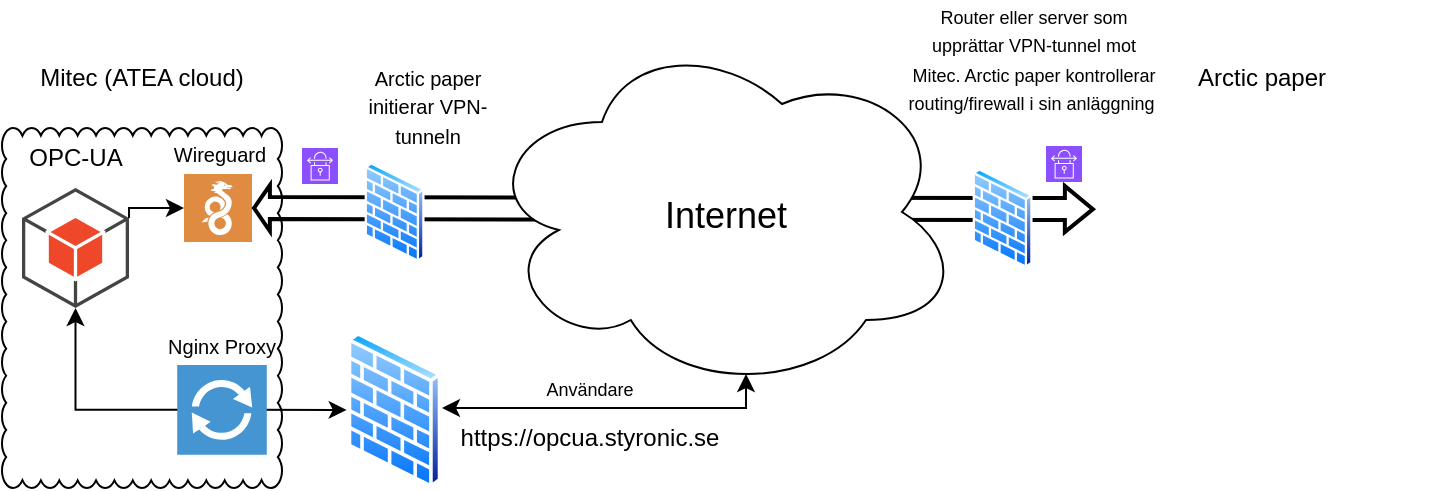 <mxfile version="21.8.1" type="github">
  <diagram name="Sida-1" id="_PTDa-EJVC28QRKWP9Vb">
    <mxGraphModel dx="819" dy="429" grid="1" gridSize="10" guides="1" tooltips="1" connect="1" arrows="1" fold="1" page="1" pageScale="1" pageWidth="827" pageHeight="1169" math="0" shadow="0">
      <root>
        <mxCell id="0" />
        <mxCell id="1" parent="0" />
        <mxCell id="2cY40asHfOqWzoIknn72-7" value="" style="whiteSpace=wrap;html=1;shape=mxgraph.basic.cloud_rect" vertex="1" parent="1">
          <mxGeometry x="90" y="160" width="140" height="180" as="geometry" />
        </mxCell>
        <mxCell id="2cY40asHfOqWzoIknn72-8" value="" style="sketch=0;pointerEvents=1;shadow=0;dashed=0;html=1;strokeColor=none;fillColor=#DF8C42;labelPosition=center;verticalLabelPosition=bottom;verticalAlign=top;align=center;outlineConnect=0;shape=mxgraph.veeam2.wireguard;" vertex="1" parent="1">
          <mxGeometry x="181" y="183" width="34" height="34" as="geometry" />
        </mxCell>
        <mxCell id="2cY40asHfOqWzoIknn72-9" value="Mitec (ATEA cloud)" style="text;html=1;strokeColor=none;fillColor=none;align=center;verticalAlign=middle;whiteSpace=wrap;rounded=0;" vertex="1" parent="1">
          <mxGeometry x="105" y="120" width="110" height="30" as="geometry" />
        </mxCell>
        <mxCell id="2cY40asHfOqWzoIknn72-56" style="edgeStyle=orthogonalEdgeStyle;rounded=0;orthogonalLoop=1;jettySize=auto;html=1;exitX=1;exitY=0.25;exitDx=0;exitDy=0;exitPerimeter=0;" edge="1" parent="1" source="2cY40asHfOqWzoIknn72-10" target="2cY40asHfOqWzoIknn72-8">
          <mxGeometry relative="1" as="geometry">
            <Array as="points">
              <mxPoint x="154" y="200" />
            </Array>
          </mxGeometry>
        </mxCell>
        <mxCell id="2cY40asHfOqWzoIknn72-10" value="" style="outlineConnect=0;dashed=0;verticalLabelPosition=bottom;verticalAlign=top;align=center;html=1;shape=mxgraph.aws3.android;fillColor=#EE472A;gradientColor=none;" vertex="1" parent="1">
          <mxGeometry x="100" y="190" width="53.5" height="60" as="geometry" />
        </mxCell>
        <mxCell id="2cY40asHfOqWzoIknn72-11" value="OPC-UA" style="text;html=1;strokeColor=none;fillColor=none;align=center;verticalAlign=middle;whiteSpace=wrap;rounded=0;" vertex="1" parent="1">
          <mxGeometry x="96.75" y="160" width="60" height="30" as="geometry" />
        </mxCell>
        <mxCell id="2cY40asHfOqWzoIknn72-12" value="" style="shape=image;html=1;verticalAlign=top;verticalLabelPosition=bottom;labelBackgroundColor=#ffffff;imageAspect=0;aspect=fixed;image=https://cdn1.iconfinder.com/data/icons/2-building-line-filled/614/Factory-128.png" vertex="1" parent="1">
          <mxGeometry x="640" y="150" width="168" height="168" as="geometry" />
        </mxCell>
        <mxCell id="2cY40asHfOqWzoIknn72-13" value="Arctic paper" style="text;html=1;strokeColor=none;fillColor=none;align=center;verticalAlign=middle;whiteSpace=wrap;rounded=0;" vertex="1" parent="1">
          <mxGeometry x="670" y="120" width="100" height="30" as="geometry" />
        </mxCell>
        <mxCell id="2cY40asHfOqWzoIknn72-14" value="" style="sketch=0;points=[[0,0,0],[0.25,0,0],[0.5,0,0],[0.75,0,0],[1,0,0],[0,1,0],[0.25,1,0],[0.5,1,0],[0.75,1,0],[1,1,0],[0,0.25,0],[0,0.5,0],[0,0.75,0],[1,0.25,0],[1,0.5,0],[1,0.75,0]];outlineConnect=0;fontColor=#232F3E;fillColor=#8C4FFF;strokeColor=#ffffff;dashed=0;verticalLabelPosition=bottom;verticalAlign=top;align=center;html=1;fontSize=12;fontStyle=0;aspect=fixed;shape=mxgraph.aws4.resourceIcon;resIcon=mxgraph.aws4.site_to_site_vpn;" vertex="1" parent="1">
          <mxGeometry x="240" y="170" width="18" height="18" as="geometry" />
        </mxCell>
        <mxCell id="2cY40asHfOqWzoIknn72-16" value="" style="shape=flexArrow;endArrow=classic;html=1;rounded=0;strokeWidth=2;endWidth=10;endSize=1.981;exitX=-0.021;exitY=0.301;exitDx=0;exitDy=0;exitPerimeter=0;startSize=4.011;startArrow=block;startWidth=10;" edge="1" parent="1" source="2cY40asHfOqWzoIknn72-12" target="2cY40asHfOqWzoIknn72-8">
          <mxGeometry width="50" height="50" relative="1" as="geometry">
            <mxPoint x="600" y="236.008" as="sourcePoint" />
            <mxPoint x="245.04" y="232" as="targetPoint" />
          </mxGeometry>
        </mxCell>
        <mxCell id="2cY40asHfOqWzoIknn72-42" style="edgeStyle=orthogonalEdgeStyle;rounded=0;orthogonalLoop=1;jettySize=auto;html=1;exitX=0.55;exitY=0.95;exitDx=0;exitDy=0;exitPerimeter=0;entryX=1;entryY=0.5;entryDx=0;entryDy=0;startArrow=classic;startFill=1;" edge="1" parent="1" source="2cY40asHfOqWzoIknn72-19" target="2cY40asHfOqWzoIknn72-24">
          <mxGeometry relative="1" as="geometry">
            <Array as="points">
              <mxPoint x="462" y="300" />
              <mxPoint x="310" y="300" />
            </Array>
          </mxGeometry>
        </mxCell>
        <mxCell id="2cY40asHfOqWzoIknn72-19" value="" style="ellipse;shape=cloud;whiteSpace=wrap;html=1;" vertex="1" parent="1">
          <mxGeometry x="330" y="112" width="240" height="180" as="geometry" />
        </mxCell>
        <mxCell id="2cY40asHfOqWzoIknn72-20" value="&lt;font style=&quot;font-size: 18px;&quot;&gt;Internet&lt;/font&gt;" style="text;html=1;strokeColor=none;fillColor=none;align=center;verticalAlign=middle;whiteSpace=wrap;rounded=0;" vertex="1" parent="1">
          <mxGeometry x="414" y="177" width="76" height="53" as="geometry" />
        </mxCell>
        <mxCell id="2cY40asHfOqWzoIknn72-21" value="" style="sketch=0;points=[[0,0,0],[0.25,0,0],[0.5,0,0],[0.75,0,0],[1,0,0],[0,1,0],[0.25,1,0],[0.5,1,0],[0.75,1,0],[1,1,0],[0,0.25,0],[0,0.5,0],[0,0.75,0],[1,0.25,0],[1,0.5,0],[1,0.75,0]];outlineConnect=0;fontColor=#232F3E;fillColor=#8C4FFF;strokeColor=#ffffff;dashed=0;verticalLabelPosition=bottom;verticalAlign=top;align=center;html=1;fontSize=12;fontStyle=0;aspect=fixed;shape=mxgraph.aws4.resourceIcon;resIcon=mxgraph.aws4.site_to_site_vpn;" vertex="1" parent="1">
          <mxGeometry x="612" y="169" width="18" height="18" as="geometry" />
        </mxCell>
        <mxCell id="2cY40asHfOqWzoIknn72-24" value="" style="image;aspect=fixed;perimeter=ellipsePerimeter;html=1;align=center;shadow=0;dashed=0;spacingTop=3;image=img/lib/active_directory/firewall.svg;" vertex="1" parent="1">
          <mxGeometry x="262.35" y="261.89" width="47.65" height="78.11" as="geometry" />
        </mxCell>
        <mxCell id="2cY40asHfOqWzoIknn72-41" style="edgeStyle=orthogonalEdgeStyle;rounded=0;orthogonalLoop=1;jettySize=auto;html=1;exitX=0;exitY=0.5;exitDx=0;exitDy=0;startArrow=classic;startFill=1;" edge="1" parent="1" source="2cY40asHfOqWzoIknn72-24" target="2cY40asHfOqWzoIknn72-10">
          <mxGeometry relative="1" as="geometry" />
        </mxCell>
        <mxCell id="2cY40asHfOqWzoIknn72-43" value="" style="image;aspect=fixed;perimeter=ellipsePerimeter;html=1;align=center;shadow=0;dashed=0;spacingTop=3;image=img/lib/active_directory/firewall.svg;" vertex="1" parent="1">
          <mxGeometry x="271" y="177" width="30.5" height="50" as="geometry" />
        </mxCell>
        <mxCell id="2cY40asHfOqWzoIknn72-44" value="&lt;font size=&quot;1&quot;&gt;Arctic paper initierar&amp;nbsp;VPN-tunneln&lt;/font&gt;" style="text;html=1;strokeColor=none;fillColor=none;align=center;verticalAlign=middle;whiteSpace=wrap;rounded=0;" vertex="1" parent="1">
          <mxGeometry x="256" y="120" width="94" height="57" as="geometry" />
        </mxCell>
        <mxCell id="2cY40asHfOqWzoIknn72-46" value="https://opcua.styronic.se" style="text;html=1;strokeColor=none;fillColor=none;align=center;verticalAlign=middle;whiteSpace=wrap;rounded=0;" vertex="1" parent="1">
          <mxGeometry x="354" y="300" width="60" height="30" as="geometry" />
        </mxCell>
        <mxCell id="2cY40asHfOqWzoIknn72-48" value="&lt;font style=&quot;font-size: 9px;&quot;&gt;Router eller server som upprättar VPN-tunnel mot Mitec. Arctic paper kontrollerar routing/firewall i sin anläggning&amp;nbsp;&lt;/font&gt;" style="text;html=1;strokeColor=none;fillColor=none;align=center;verticalAlign=middle;whiteSpace=wrap;rounded=0;" vertex="1" parent="1">
          <mxGeometry x="542" y="100" width="128" height="50" as="geometry" />
        </mxCell>
        <mxCell id="2cY40asHfOqWzoIknn72-49" value="" style="image;aspect=fixed;perimeter=ellipsePerimeter;html=1;align=center;shadow=0;dashed=0;spacingTop=3;image=img/lib/active_directory/firewall.svg;" vertex="1" parent="1">
          <mxGeometry x="575" y="180" width="30.5" height="50" as="geometry" />
        </mxCell>
        <mxCell id="2cY40asHfOqWzoIknn72-54" value="&lt;font style=&quot;font-size: 9px;&quot;&gt;Användare&lt;/font&gt;" style="text;html=1;strokeColor=none;fillColor=none;align=center;verticalAlign=middle;whiteSpace=wrap;rounded=0;" vertex="1" parent="1">
          <mxGeometry x="361" y="280" width="46" height="20" as="geometry" />
        </mxCell>
        <mxCell id="2cY40asHfOqWzoIknn72-58" value="" style="pointerEvents=1;shadow=0;dashed=0;html=1;strokeColor=none;fillColor=#4495D1;labelPosition=center;verticalLabelPosition=bottom;verticalAlign=top;align=center;outlineConnect=0;shape=mxgraph.veeam.2d.proxy;" vertex="1" parent="1">
          <mxGeometry x="177.6" y="278.55" width="44.8" height="44.8" as="geometry" />
        </mxCell>
        <mxCell id="2cY40asHfOqWzoIknn72-59" value="&lt;font style=&quot;font-size: 10px;&quot;&gt;Nginx Proxy&lt;/font&gt;" style="text;html=1;strokeColor=none;fillColor=none;align=center;verticalAlign=middle;whiteSpace=wrap;rounded=0;" vertex="1" parent="1">
          <mxGeometry x="170" y="258.55" width="60" height="20" as="geometry" />
        </mxCell>
        <mxCell id="2cY40asHfOqWzoIknn72-60" value="&lt;font style=&quot;font-size: 10px;&quot;&gt;Wireguard&lt;/font&gt;" style="text;html=1;strokeColor=none;fillColor=none;align=center;verticalAlign=middle;whiteSpace=wrap;rounded=0;" vertex="1" parent="1">
          <mxGeometry x="170" y="163" width="58" height="20" as="geometry" />
        </mxCell>
      </root>
    </mxGraphModel>
  </diagram>
</mxfile>
